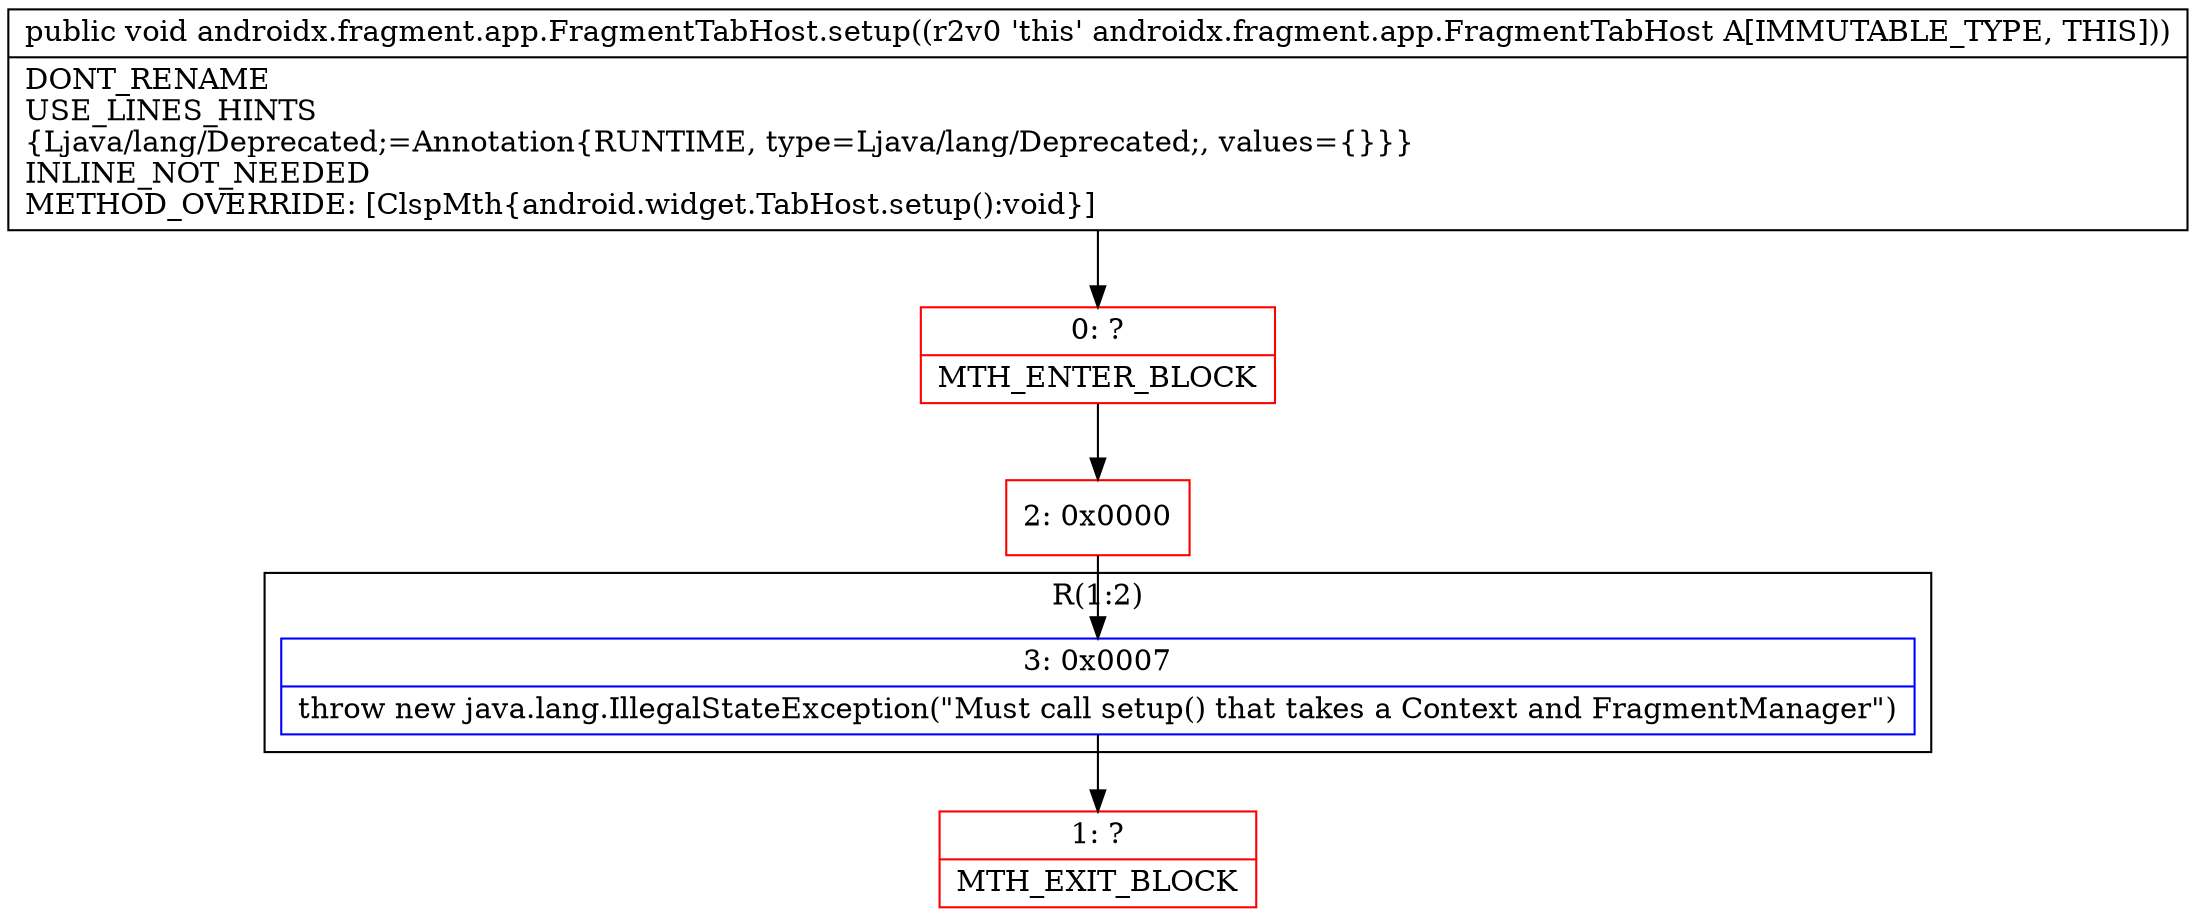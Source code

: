 digraph "CFG forandroidx.fragment.app.FragmentTabHost.setup()V" {
subgraph cluster_Region_124650523 {
label = "R(1:2)";
node [shape=record,color=blue];
Node_3 [shape=record,label="{3\:\ 0x0007|throw new java.lang.IllegalStateException(\"Must call setup() that takes a Context and FragmentManager\")\l}"];
}
Node_0 [shape=record,color=red,label="{0\:\ ?|MTH_ENTER_BLOCK\l}"];
Node_2 [shape=record,color=red,label="{2\:\ 0x0000}"];
Node_1 [shape=record,color=red,label="{1\:\ ?|MTH_EXIT_BLOCK\l}"];
MethodNode[shape=record,label="{public void androidx.fragment.app.FragmentTabHost.setup((r2v0 'this' androidx.fragment.app.FragmentTabHost A[IMMUTABLE_TYPE, THIS]))  | DONT_RENAME\lUSE_LINES_HINTS\l\{Ljava\/lang\/Deprecated;=Annotation\{RUNTIME, type=Ljava\/lang\/Deprecated;, values=\{\}\}\}\lINLINE_NOT_NEEDED\lMETHOD_OVERRIDE: [ClspMth\{android.widget.TabHost.setup():void\}]\l}"];
MethodNode -> Node_0;Node_3 -> Node_1;
Node_0 -> Node_2;
Node_2 -> Node_3;
}

